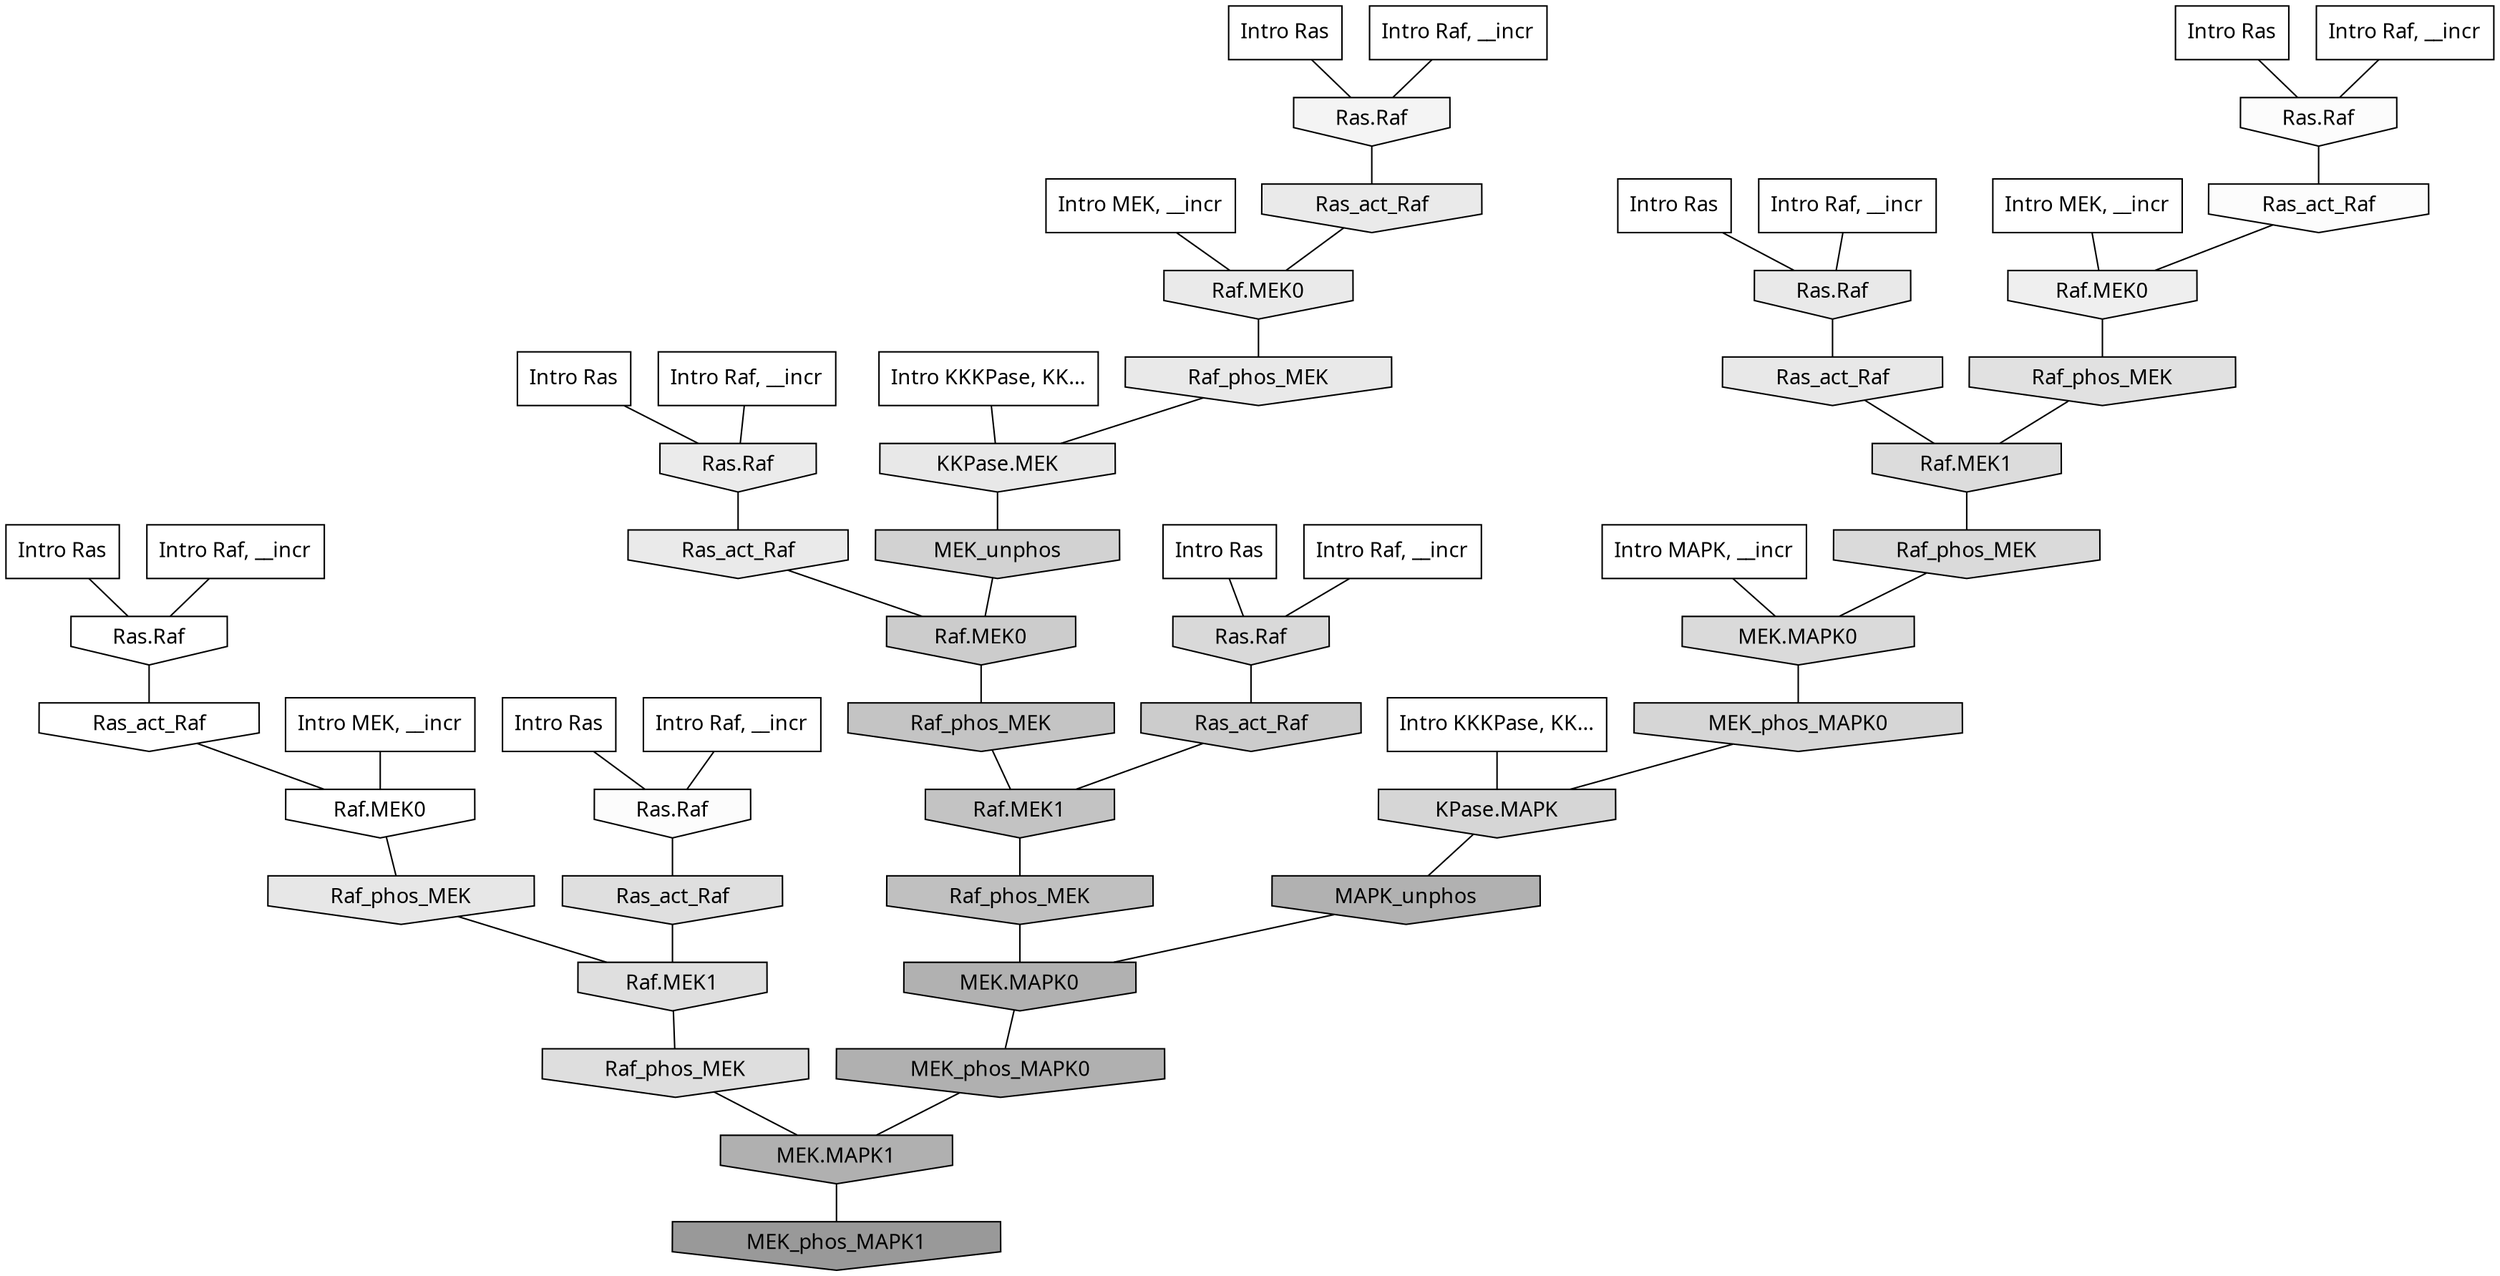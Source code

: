 digraph G{
  rankdir="TB";
  ranksep=0.30;
  node [fontname="CMU Serif"];
  edge [fontname="CMU Serif"];
  
  3 [label="Intro Ras", shape=rectangle, style=filled, fillcolor="0.000 0.000 1.000"]
  
  5 [label="Intro Ras", shape=rectangle, style=filled, fillcolor="0.000 0.000 1.000"]
  
  15 [label="Intro Ras", shape=rectangle, style=filled, fillcolor="0.000 0.000 1.000"]
  
  27 [label="Intro Ras", shape=rectangle, style=filled, fillcolor="0.000 0.000 1.000"]
  
  33 [label="Intro Ras", shape=rectangle, style=filled, fillcolor="0.000 0.000 1.000"]
  
  41 [label="Intro Ras", shape=rectangle, style=filled, fillcolor="0.000 0.000 1.000"]
  
  60 [label="Intro Ras", shape=rectangle, style=filled, fillcolor="0.000 0.000 1.000"]
  
  407 [label="Intro Raf, __incr", shape=rectangle, style=filled, fillcolor="0.000 0.000 1.000"]
  
  534 [label="Intro Raf, __incr", shape=rectangle, style=filled, fillcolor="0.000 0.000 1.000"]
  
  600 [label="Intro Raf, __incr", shape=rectangle, style=filled, fillcolor="0.000 0.000 1.000"]
  
  640 [label="Intro Raf, __incr", shape=rectangle, style=filled, fillcolor="0.000 0.000 1.000"]
  
  750 [label="Intro Raf, __incr", shape=rectangle, style=filled, fillcolor="0.000 0.000 1.000"]
  
  824 [label="Intro Raf, __incr", shape=rectangle, style=filled, fillcolor="0.000 0.000 1.000"]
  
  983 [label="Intro Raf, __incr", shape=rectangle, style=filled, fillcolor="0.000 0.000 1.000"]
  
  1120 [label="Intro MEK, __incr", shape=rectangle, style=filled, fillcolor="0.000 0.000 1.000"]
  
  1276 [label="Intro MEK, __incr", shape=rectangle, style=filled, fillcolor="0.000 0.000 1.000"]
  
  1499 [label="Intro MEK, __incr", shape=rectangle, style=filled, fillcolor="0.000 0.000 1.000"]
  
  2258 [label="Intro MAPK, __incr", shape=rectangle, style=filled, fillcolor="0.000 0.000 1.000"]
  
  3132 [label="Intro KKKPase, KK...", shape=rectangle, style=filled, fillcolor="0.000 0.000 1.000"]
  
  3171 [label="Intro KKKPase, KK...", shape=rectangle, style=filled, fillcolor="0.000 0.000 1.000"]
  
  3301 [label="Ras.Raf", shape=invhouse, style=filled, fillcolor="0.000 0.000 1.000"]
  
  3336 [label="Ras_act_Raf", shape=invhouse, style=filled, fillcolor="0.000 0.000 0.998"]
  
  3342 [label="Raf.MEK0", shape=invhouse, style=filled, fillcolor="0.000 0.000 0.998"]
  
  3426 [label="Ras.Raf", shape=invhouse, style=filled, fillcolor="0.000 0.000 0.988"]
  
  3447 [label="Ras_act_Raf", shape=invhouse, style=filled, fillcolor="0.000 0.000 0.986"]
  
  3453 [label="Ras.Raf", shape=invhouse, style=filled, fillcolor="0.000 0.000 0.986"]
  
  4053 [label="Ras.Raf", shape=invhouse, style=filled, fillcolor="0.000 0.000 0.954"]
  
  4525 [label="Raf.MEK0", shape=invhouse, style=filled, fillcolor="0.000 0.000 0.934"]
  
  4907 [label="Ras.Raf", shape=invhouse, style=filled, fillcolor="0.000 0.000 0.921"]
  
  5018 [label="Ras_act_Raf", shape=invhouse, style=filled, fillcolor="0.000 0.000 0.916"]
  
  5055 [label="Ras_act_Raf", shape=invhouse, style=filled, fillcolor="0.000 0.000 0.915"]
  
  5058 [label="Raf.MEK0", shape=invhouse, style=filled, fillcolor="0.000 0.000 0.915"]
  
  5111 [label="Ras.Raf", shape=invhouse, style=filled, fillcolor="0.000 0.000 0.913"]
  
  5119 [label="Raf_phos_MEK", shape=invhouse, style=filled, fillcolor="0.000 0.000 0.912"]
  
  5271 [label="KKPase.MEK", shape=invhouse, style=filled, fillcolor="0.000 0.000 0.908"]
  
  5278 [label="Ras_act_Raf", shape=invhouse, style=filled, fillcolor="0.000 0.000 0.907"]
  
  5388 [label="Raf_phos_MEK", shape=invhouse, style=filled, fillcolor="0.000 0.000 0.905"]
  
  6122 [label="Raf_phos_MEK", shape=invhouse, style=filled, fillcolor="0.000 0.000 0.880"]
  
  6419 [label="Ras_act_Raf", shape=invhouse, style=filled, fillcolor="0.000 0.000 0.872"]
  
  6423 [label="Raf.MEK1", shape=invhouse, style=filled, fillcolor="0.000 0.000 0.872"]
  
  6560 [label="Raf_phos_MEK", shape=invhouse, style=filled, fillcolor="0.000 0.000 0.869"]
  
  6974 [label="Raf.MEK1", shape=invhouse, style=filled, fillcolor="0.000 0.000 0.860"]
  
  7346 [label="Raf_phos_MEK", shape=invhouse, style=filled, fillcolor="0.000 0.000 0.853"]
  
  7349 [label="MEK.MAPK0", shape=invhouse, style=filled, fillcolor="0.000 0.000 0.853"]
  
  7516 [label="Ras.Raf", shape=invhouse, style=filled, fillcolor="0.000 0.000 0.850"]
  
  8175 [label="MEK_phos_MAPK0", shape=invhouse, style=filled, fillcolor="0.000 0.000 0.838"]
  
  8283 [label="KPase.MAPK", shape=invhouse, style=filled, fillcolor="0.000 0.000 0.836"]
  
  9072 [label="MEK_unphos", shape=invhouse, style=filled, fillcolor="0.000 0.000 0.821"]
  
  11016 [label="Raf.MEK0", shape=invhouse, style=filled, fillcolor="0.000 0.000 0.797"]
  
  11018 [label="Ras_act_Raf", shape=invhouse, style=filled, fillcolor="0.000 0.000 0.797"]
  
  14047 [label="Raf_phos_MEK", shape=invhouse, style=filled, fillcolor="0.000 0.000 0.767"]
  
  14384 [label="Raf.MEK1", shape=invhouse, style=filled, fillcolor="0.000 0.000 0.765"]
  
  15781 [label="Raf_phos_MEK", shape=invhouse, style=filled, fillcolor="0.000 0.000 0.751"]
  
  18763 [label="MAPK_unphos", shape=invhouse, style=filled, fillcolor="0.000 0.000 0.695"]
  
  18764 [label="MEK.MAPK0", shape=invhouse, style=filled, fillcolor="0.000 0.000 0.695"]
  
  18960 [label="MEK_phos_MAPK0", shape=invhouse, style=filled, fillcolor="0.000 0.000 0.689"]
  
  18961 [label="MEK.MAPK1", shape=invhouse, style=filled, fillcolor="0.000 0.000 0.689"]
  
  21531 [label="MEK_phos_MAPK1", shape=invhouse, style=filled, fillcolor="0.000 0.000 0.600"]
  
  
  18961 -> 21531 [dir=none, color="0.000 0.000 0.000"] 
  18960 -> 18961 [dir=none, color="0.000 0.000 0.000"] 
  18764 -> 18960 [dir=none, color="0.000 0.000 0.000"] 
  18763 -> 18764 [dir=none, color="0.000 0.000 0.000"] 
  15781 -> 18764 [dir=none, color="0.000 0.000 0.000"] 
  14384 -> 15781 [dir=none, color="0.000 0.000 0.000"] 
  14047 -> 14384 [dir=none, color="0.000 0.000 0.000"] 
  11018 -> 14384 [dir=none, color="0.000 0.000 0.000"] 
  11016 -> 14047 [dir=none, color="0.000 0.000 0.000"] 
  9072 -> 11016 [dir=none, color="0.000 0.000 0.000"] 
  8283 -> 18763 [dir=none, color="0.000 0.000 0.000"] 
  8175 -> 8283 [dir=none, color="0.000 0.000 0.000"] 
  7516 -> 11018 [dir=none, color="0.000 0.000 0.000"] 
  7349 -> 8175 [dir=none, color="0.000 0.000 0.000"] 
  7346 -> 7349 [dir=none, color="0.000 0.000 0.000"] 
  6974 -> 7346 [dir=none, color="0.000 0.000 0.000"] 
  6560 -> 18961 [dir=none, color="0.000 0.000 0.000"] 
  6423 -> 6560 [dir=none, color="0.000 0.000 0.000"] 
  6419 -> 6423 [dir=none, color="0.000 0.000 0.000"] 
  6122 -> 6974 [dir=none, color="0.000 0.000 0.000"] 
  5388 -> 6423 [dir=none, color="0.000 0.000 0.000"] 
  5278 -> 6974 [dir=none, color="0.000 0.000 0.000"] 
  5271 -> 9072 [dir=none, color="0.000 0.000 0.000"] 
  5119 -> 5271 [dir=none, color="0.000 0.000 0.000"] 
  5111 -> 5278 [dir=none, color="0.000 0.000 0.000"] 
  5058 -> 5119 [dir=none, color="0.000 0.000 0.000"] 
  5055 -> 5058 [dir=none, color="0.000 0.000 0.000"] 
  5018 -> 11016 [dir=none, color="0.000 0.000 0.000"] 
  4907 -> 5018 [dir=none, color="0.000 0.000 0.000"] 
  4525 -> 6122 [dir=none, color="0.000 0.000 0.000"] 
  4053 -> 5055 [dir=none, color="0.000 0.000 0.000"] 
  3453 -> 6419 [dir=none, color="0.000 0.000 0.000"] 
  3447 -> 4525 [dir=none, color="0.000 0.000 0.000"] 
  3426 -> 3447 [dir=none, color="0.000 0.000 0.000"] 
  3342 -> 5388 [dir=none, color="0.000 0.000 0.000"] 
  3336 -> 3342 [dir=none, color="0.000 0.000 0.000"] 
  3301 -> 3336 [dir=none, color="0.000 0.000 0.000"] 
  3171 -> 8283 [dir=none, color="0.000 0.000 0.000"] 
  3132 -> 5271 [dir=none, color="0.000 0.000 0.000"] 
  2258 -> 7349 [dir=none, color="0.000 0.000 0.000"] 
  1499 -> 4525 [dir=none, color="0.000 0.000 0.000"] 
  1276 -> 5058 [dir=none, color="0.000 0.000 0.000"] 
  1120 -> 3342 [dir=none, color="0.000 0.000 0.000"] 
  983 -> 3426 [dir=none, color="0.000 0.000 0.000"] 
  824 -> 3301 [dir=none, color="0.000 0.000 0.000"] 
  750 -> 5111 [dir=none, color="0.000 0.000 0.000"] 
  640 -> 4053 [dir=none, color="0.000 0.000 0.000"] 
  600 -> 4907 [dir=none, color="0.000 0.000 0.000"] 
  534 -> 3453 [dir=none, color="0.000 0.000 0.000"] 
  407 -> 7516 [dir=none, color="0.000 0.000 0.000"] 
  60 -> 4053 [dir=none, color="0.000 0.000 0.000"] 
  41 -> 3301 [dir=none, color="0.000 0.000 0.000"] 
  33 -> 3426 [dir=none, color="0.000 0.000 0.000"] 
  27 -> 5111 [dir=none, color="0.000 0.000 0.000"] 
  15 -> 7516 [dir=none, color="0.000 0.000 0.000"] 
  5 -> 3453 [dir=none, color="0.000 0.000 0.000"] 
  3 -> 4907 [dir=none, color="0.000 0.000 0.000"] 
  
  }
